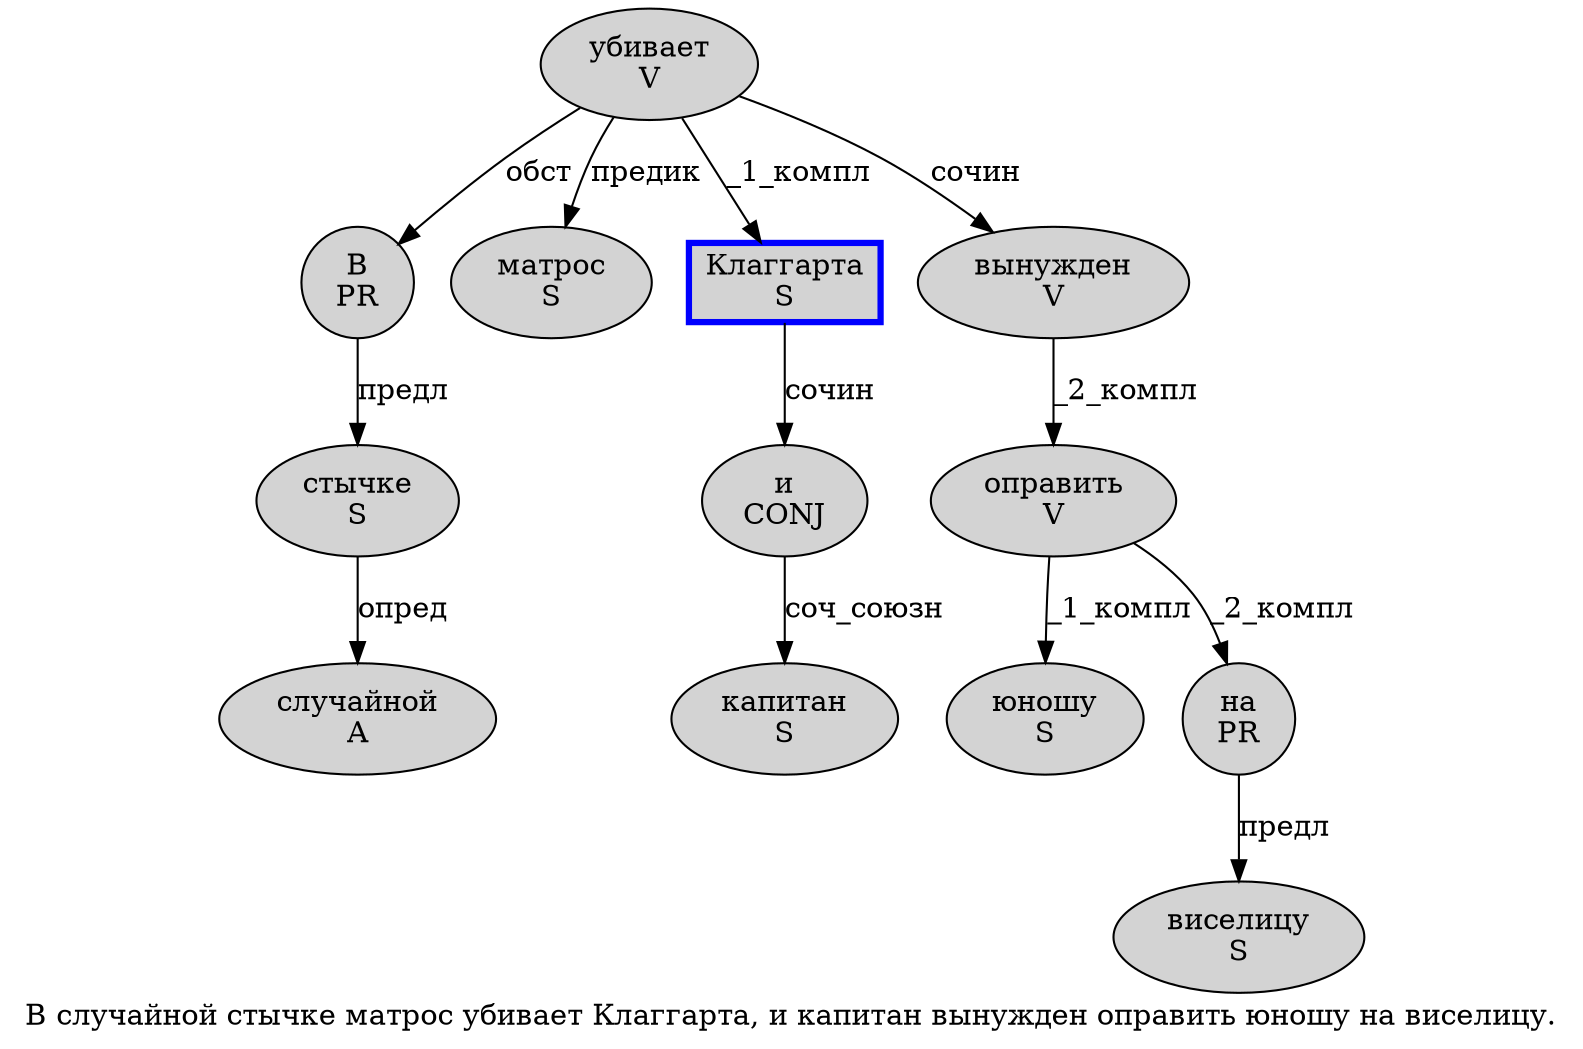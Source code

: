 digraph SENTENCE_255 {
	graph [label="В случайной стычке матрос убивает Клаггарта, и капитан вынужден оправить юношу на виселицу."]
	node [style=filled]
		0 [label="В
PR" color="" fillcolor=lightgray penwidth=1 shape=ellipse]
		1 [label="случайной
A" color="" fillcolor=lightgray penwidth=1 shape=ellipse]
		2 [label="стычке
S" color="" fillcolor=lightgray penwidth=1 shape=ellipse]
		3 [label="матрос
S" color="" fillcolor=lightgray penwidth=1 shape=ellipse]
		4 [label="убивает
V" color="" fillcolor=lightgray penwidth=1 shape=ellipse]
		5 [label="Клаггарта
S" color=blue fillcolor=lightgray penwidth=3 shape=box]
		7 [label="и
CONJ" color="" fillcolor=lightgray penwidth=1 shape=ellipse]
		8 [label="капитан
S" color="" fillcolor=lightgray penwidth=1 shape=ellipse]
		9 [label="вынужден
V" color="" fillcolor=lightgray penwidth=1 shape=ellipse]
		10 [label="оправить
V" color="" fillcolor=lightgray penwidth=1 shape=ellipse]
		11 [label="юношу
S" color="" fillcolor=lightgray penwidth=1 shape=ellipse]
		12 [label="на
PR" color="" fillcolor=lightgray penwidth=1 shape=ellipse]
		13 [label="виселицу
S" color="" fillcolor=lightgray penwidth=1 shape=ellipse]
			0 -> 2 [label="предл"]
			2 -> 1 [label="опред"]
			10 -> 11 [label="_1_компл"]
			10 -> 12 [label="_2_компл"]
			9 -> 10 [label="_2_компл"]
			7 -> 8 [label="соч_союзн"]
			12 -> 13 [label="предл"]
			4 -> 0 [label="обст"]
			4 -> 3 [label="предик"]
			4 -> 5 [label="_1_компл"]
			4 -> 9 [label="сочин"]
			5 -> 7 [label="сочин"]
}
